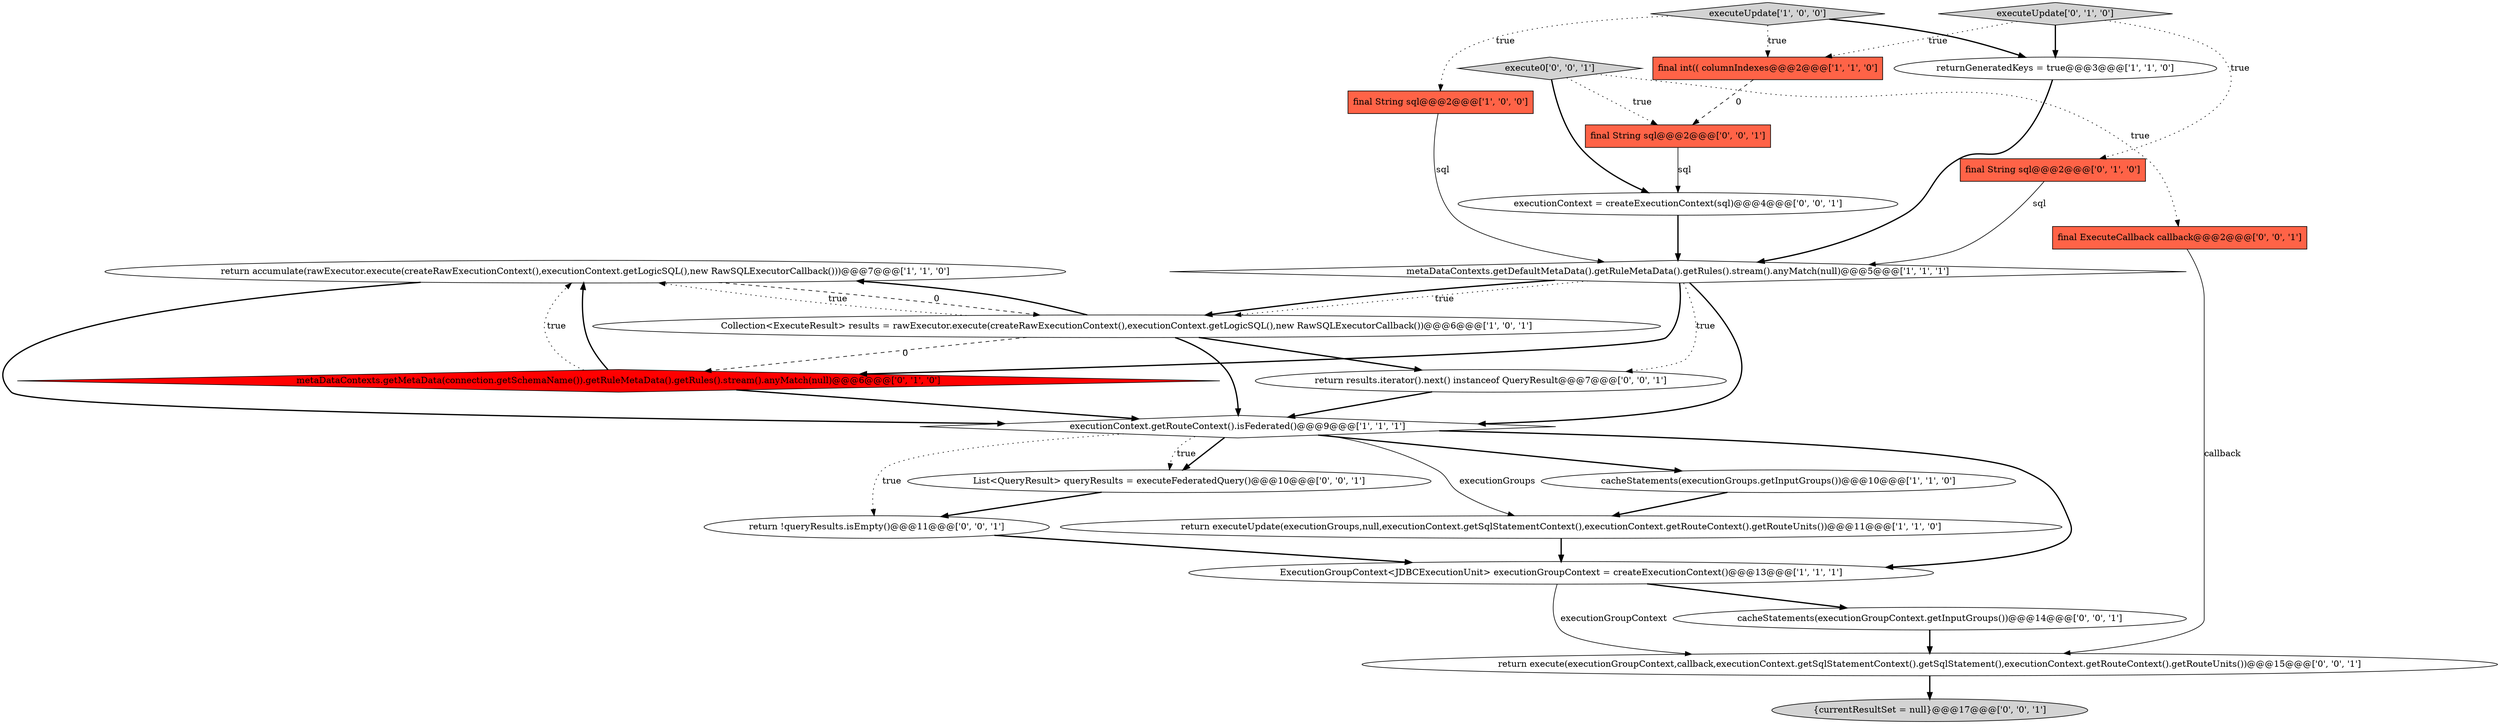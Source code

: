 digraph {
2 [style = filled, label = "return accumulate(rawExecutor.execute(createRawExecutionContext(),executionContext.getLogicSQL(),new RawSQLExecutorCallback()))@@@7@@@['1', '1', '0']", fillcolor = white, shape = ellipse image = "AAA0AAABBB1BBB"];
5 [style = filled, label = "final String sql@@@2@@@['1', '0', '0']", fillcolor = tomato, shape = box image = "AAA0AAABBB1BBB"];
17 [style = filled, label = "executionContext = createExecutionContext(sql)@@@4@@@['0', '0', '1']", fillcolor = white, shape = ellipse image = "AAA0AAABBB3BBB"];
1 [style = filled, label = "return executeUpdate(executionGroups,null,executionContext.getSqlStatementContext(),executionContext.getRouteContext().getRouteUnits())@@@11@@@['1', '1', '0']", fillcolor = white, shape = ellipse image = "AAA0AAABBB1BBB"];
11 [style = filled, label = "final String sql@@@2@@@['0', '1', '0']", fillcolor = tomato, shape = box image = "AAA0AAABBB2BBB"];
23 [style = filled, label = "cacheStatements(executionGroupContext.getInputGroups())@@@14@@@['0', '0', '1']", fillcolor = white, shape = ellipse image = "AAA0AAABBB3BBB"];
10 [style = filled, label = "final int(( columnIndexes@@@2@@@['1', '1', '0']", fillcolor = tomato, shape = box image = "AAA0AAABBB1BBB"];
20 [style = filled, label = "return !queryResults.isEmpty()@@@11@@@['0', '0', '1']", fillcolor = white, shape = ellipse image = "AAA0AAABBB3BBB"];
13 [style = filled, label = "executeUpdate['0', '1', '0']", fillcolor = lightgray, shape = diamond image = "AAA0AAABBB2BBB"];
15 [style = filled, label = "execute0['0', '0', '1']", fillcolor = lightgray, shape = diamond image = "AAA0AAABBB3BBB"];
22 [style = filled, label = "final String sql@@@2@@@['0', '0', '1']", fillcolor = tomato, shape = box image = "AAA0AAABBB3BBB"];
3 [style = filled, label = "metaDataContexts.getDefaultMetaData().getRuleMetaData().getRules().stream().anyMatch(null)@@@5@@@['1', '1', '1']", fillcolor = white, shape = diamond image = "AAA0AAABBB1BBB"];
9 [style = filled, label = "ExecutionGroupContext<JDBCExecutionUnit> executionGroupContext = createExecutionContext()@@@13@@@['1', '1', '1']", fillcolor = white, shape = ellipse image = "AAA0AAABBB1BBB"];
0 [style = filled, label = "Collection<ExecuteResult> results = rawExecutor.execute(createRawExecutionContext(),executionContext.getLogicSQL(),new RawSQLExecutorCallback())@@@6@@@['1', '0', '1']", fillcolor = white, shape = ellipse image = "AAA0AAABBB1BBB"];
21 [style = filled, label = "{currentResultSet = null}@@@17@@@['0', '0', '1']", fillcolor = lightgray, shape = ellipse image = "AAA0AAABBB3BBB"];
12 [style = filled, label = "metaDataContexts.getMetaData(connection.getSchemaName()).getRuleMetaData().getRules().stream().anyMatch(null)@@@6@@@['0', '1', '0']", fillcolor = red, shape = diamond image = "AAA1AAABBB2BBB"];
16 [style = filled, label = "return execute(executionGroupContext,callback,executionContext.getSqlStatementContext().getSqlStatement(),executionContext.getRouteContext().getRouteUnits())@@@15@@@['0', '0', '1']", fillcolor = white, shape = ellipse image = "AAA0AAABBB3BBB"];
8 [style = filled, label = "executionContext.getRouteContext().isFederated()@@@9@@@['1', '1', '1']", fillcolor = white, shape = diamond image = "AAA0AAABBB1BBB"];
4 [style = filled, label = "cacheStatements(executionGroups.getInputGroups())@@@10@@@['1', '1', '0']", fillcolor = white, shape = ellipse image = "AAA0AAABBB1BBB"];
6 [style = filled, label = "executeUpdate['1', '0', '0']", fillcolor = lightgray, shape = diamond image = "AAA0AAABBB1BBB"];
19 [style = filled, label = "List<QueryResult> queryResults = executeFederatedQuery()@@@10@@@['0', '0', '1']", fillcolor = white, shape = ellipse image = "AAA0AAABBB3BBB"];
14 [style = filled, label = "return results.iterator().next() instanceof QueryResult@@@7@@@['0', '0', '1']", fillcolor = white, shape = ellipse image = "AAA0AAABBB3BBB"];
7 [style = filled, label = "returnGeneratedKeys = true@@@3@@@['1', '1', '0']", fillcolor = white, shape = ellipse image = "AAA0AAABBB1BBB"];
18 [style = filled, label = "final ExecuteCallback callback@@@2@@@['0', '0', '1']", fillcolor = tomato, shape = box image = "AAA0AAABBB3BBB"];
11->3 [style = solid, label="sql"];
23->16 [style = bold, label=""];
8->1 [style = solid, label="executionGroups"];
20->9 [style = bold, label=""];
22->17 [style = solid, label="sql"];
8->19 [style = bold, label=""];
19->20 [style = bold, label=""];
0->2 [style = bold, label=""];
15->18 [style = dotted, label="true"];
12->2 [style = dotted, label="true"];
15->22 [style = dotted, label="true"];
3->12 [style = bold, label=""];
0->12 [style = dashed, label="0"];
10->22 [style = dashed, label="0"];
13->10 [style = dotted, label="true"];
7->3 [style = bold, label=""];
1->9 [style = bold, label=""];
3->0 [style = bold, label=""];
3->14 [style = dotted, label="true"];
9->23 [style = bold, label=""];
6->10 [style = dotted, label="true"];
12->2 [style = bold, label=""];
0->14 [style = bold, label=""];
15->17 [style = bold, label=""];
6->5 [style = dotted, label="true"];
2->0 [style = dashed, label="0"];
12->8 [style = bold, label=""];
13->7 [style = bold, label=""];
3->8 [style = bold, label=""];
5->3 [style = solid, label="sql"];
16->21 [style = bold, label=""];
0->8 [style = bold, label=""];
8->9 [style = bold, label=""];
3->0 [style = dotted, label="true"];
17->3 [style = bold, label=""];
13->11 [style = dotted, label="true"];
9->16 [style = solid, label="executionGroupContext"];
4->1 [style = bold, label=""];
14->8 [style = bold, label=""];
18->16 [style = solid, label="callback"];
8->20 [style = dotted, label="true"];
8->4 [style = bold, label=""];
0->2 [style = dotted, label="true"];
6->7 [style = bold, label=""];
8->19 [style = dotted, label="true"];
2->8 [style = bold, label=""];
}
